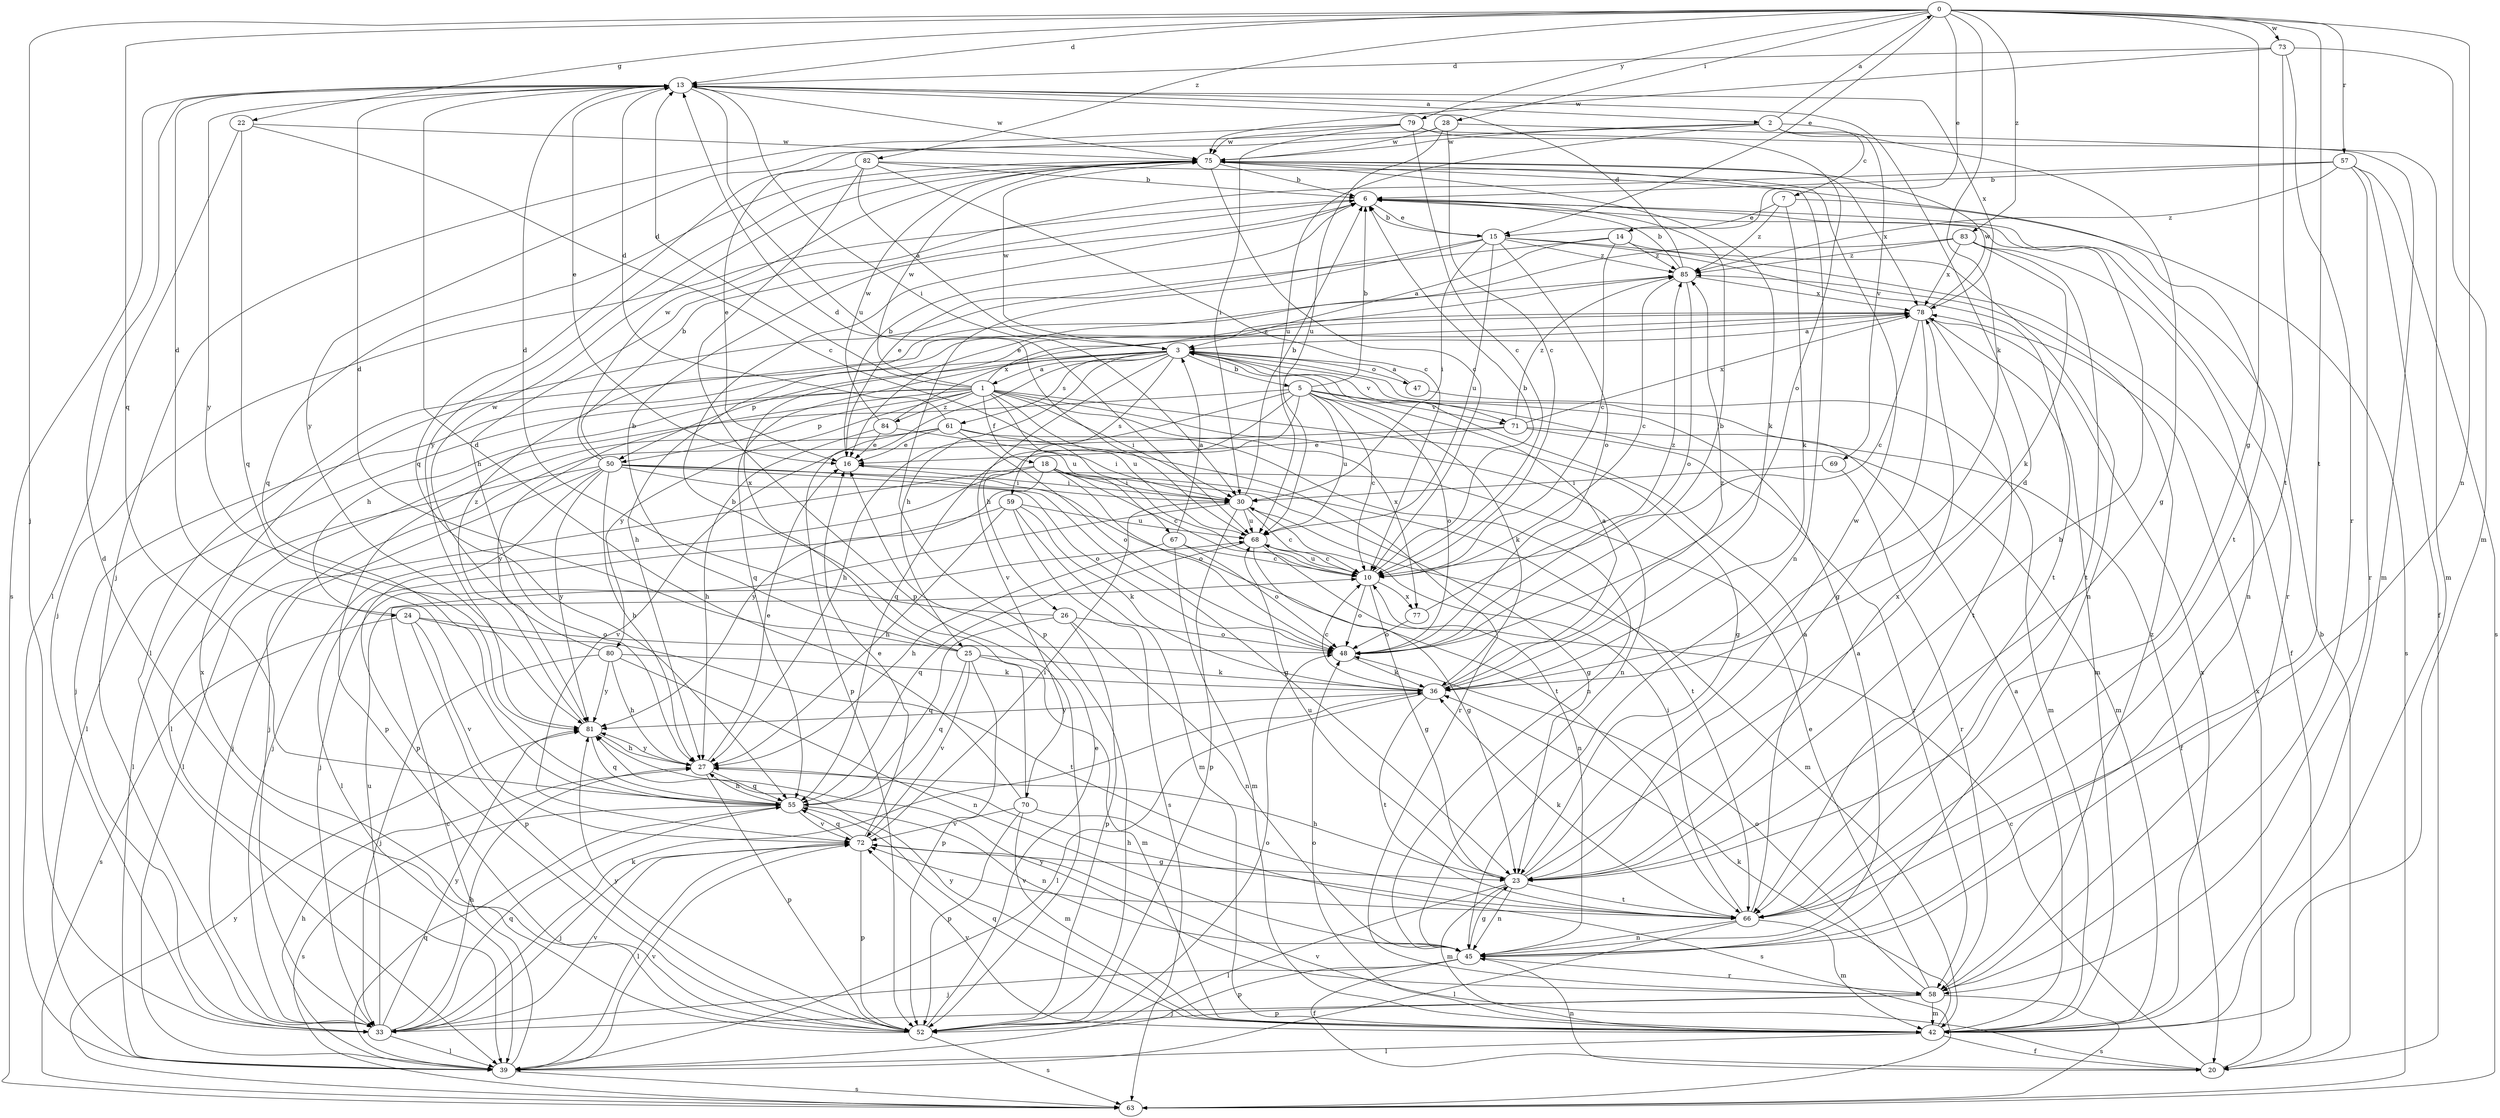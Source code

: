 strict digraph  {
0;
1;
2;
3;
5;
6;
7;
10;
13;
14;
15;
16;
18;
20;
22;
23;
24;
25;
26;
27;
28;
30;
33;
36;
39;
42;
45;
47;
48;
50;
52;
55;
57;
58;
59;
61;
63;
66;
67;
68;
69;
70;
71;
72;
73;
75;
77;
78;
79;
80;
81;
82;
83;
84;
85;
0 -> 13  [label=d];
0 -> 14  [label=e];
0 -> 15  [label=e];
0 -> 22  [label=g];
0 -> 23  [label=g];
0 -> 28  [label=i];
0 -> 33  [label=j];
0 -> 36  [label=k];
0 -> 45  [label=n];
0 -> 55  [label=q];
0 -> 57  [label=r];
0 -> 66  [label=t];
0 -> 73  [label=w];
0 -> 79  [label=y];
0 -> 82  [label=z];
0 -> 83  [label=z];
1 -> 13  [label=d];
1 -> 18  [label=f];
1 -> 23  [label=g];
1 -> 24  [label=h];
1 -> 30  [label=i];
1 -> 39  [label=l];
1 -> 45  [label=n];
1 -> 50  [label=p];
1 -> 67  [label=u];
1 -> 68  [label=u];
1 -> 75  [label=w];
1 -> 77  [label=x];
1 -> 80  [label=y];
1 -> 81  [label=y];
1 -> 84  [label=z];
1 -> 85  [label=z];
2 -> 0  [label=a];
2 -> 7  [label=c];
2 -> 23  [label=g];
2 -> 55  [label=q];
2 -> 68  [label=u];
2 -> 69  [label=v];
2 -> 75  [label=w];
3 -> 1  [label=a];
3 -> 5  [label=b];
3 -> 25  [label=h];
3 -> 33  [label=j];
3 -> 47  [label=o];
3 -> 50  [label=p];
3 -> 52  [label=p];
3 -> 55  [label=q];
3 -> 59  [label=s];
3 -> 61  [label=s];
3 -> 70  [label=v];
3 -> 71  [label=v];
3 -> 75  [label=w];
5 -> 6  [label=b];
5 -> 10  [label=c];
5 -> 26  [label=h];
5 -> 27  [label=h];
5 -> 36  [label=k];
5 -> 39  [label=l];
5 -> 42  [label=m];
5 -> 48  [label=o];
5 -> 55  [label=q];
5 -> 68  [label=u];
5 -> 71  [label=v];
6 -> 15  [label=e];
6 -> 33  [label=j];
6 -> 58  [label=r];
7 -> 15  [label=e];
7 -> 36  [label=k];
7 -> 63  [label=s];
7 -> 85  [label=z];
10 -> 6  [label=b];
10 -> 23  [label=g];
10 -> 48  [label=o];
10 -> 68  [label=u];
10 -> 77  [label=x];
13 -> 2  [label=a];
13 -> 16  [label=e];
13 -> 30  [label=i];
13 -> 63  [label=s];
13 -> 68  [label=u];
13 -> 75  [label=w];
13 -> 78  [label=x];
13 -> 81  [label=y];
14 -> 3  [label=a];
14 -> 10  [label=c];
14 -> 39  [label=l];
14 -> 45  [label=n];
14 -> 85  [label=z];
15 -> 6  [label=b];
15 -> 16  [label=e];
15 -> 20  [label=f];
15 -> 30  [label=i];
15 -> 48  [label=o];
15 -> 52  [label=p];
15 -> 66  [label=t];
15 -> 68  [label=u];
15 -> 85  [label=z];
16 -> 6  [label=b];
16 -> 30  [label=i];
18 -> 10  [label=c];
18 -> 23  [label=g];
18 -> 30  [label=i];
18 -> 33  [label=j];
18 -> 39  [label=l];
18 -> 48  [label=o];
18 -> 66  [label=t];
18 -> 81  [label=y];
20 -> 6  [label=b];
20 -> 10  [label=c];
20 -> 45  [label=n];
20 -> 72  [label=v];
20 -> 78  [label=x];
22 -> 10  [label=c];
22 -> 39  [label=l];
22 -> 55  [label=q];
22 -> 75  [label=w];
23 -> 6  [label=b];
23 -> 13  [label=d];
23 -> 27  [label=h];
23 -> 39  [label=l];
23 -> 42  [label=m];
23 -> 45  [label=n];
23 -> 66  [label=t];
23 -> 68  [label=u];
23 -> 75  [label=w];
23 -> 78  [label=x];
24 -> 13  [label=d];
24 -> 48  [label=o];
24 -> 52  [label=p];
24 -> 63  [label=s];
24 -> 66  [label=t];
24 -> 72  [label=v];
25 -> 6  [label=b];
25 -> 13  [label=d];
25 -> 36  [label=k];
25 -> 42  [label=m];
25 -> 52  [label=p];
25 -> 55  [label=q];
25 -> 72  [label=v];
25 -> 78  [label=x];
26 -> 13  [label=d];
26 -> 45  [label=n];
26 -> 48  [label=o];
26 -> 52  [label=p];
26 -> 55  [label=q];
27 -> 16  [label=e];
27 -> 52  [label=p];
27 -> 55  [label=q];
27 -> 81  [label=y];
28 -> 10  [label=c];
28 -> 42  [label=m];
28 -> 68  [label=u];
28 -> 75  [label=w];
28 -> 81  [label=y];
30 -> 6  [label=b];
30 -> 10  [label=c];
30 -> 33  [label=j];
30 -> 42  [label=m];
30 -> 52  [label=p];
30 -> 68  [label=u];
33 -> 27  [label=h];
33 -> 36  [label=k];
33 -> 39  [label=l];
33 -> 55  [label=q];
33 -> 68  [label=u];
33 -> 72  [label=v];
33 -> 81  [label=y];
36 -> 3  [label=a];
36 -> 10  [label=c];
36 -> 39  [label=l];
36 -> 66  [label=t];
36 -> 81  [label=y];
36 -> 85  [label=z];
39 -> 10  [label=c];
39 -> 27  [label=h];
39 -> 55  [label=q];
39 -> 63  [label=s];
39 -> 72  [label=v];
42 -> 3  [label=a];
42 -> 20  [label=f];
42 -> 36  [label=k];
42 -> 39  [label=l];
42 -> 48  [label=o];
42 -> 55  [label=q];
42 -> 72  [label=v];
42 -> 78  [label=x];
42 -> 81  [label=y];
45 -> 3  [label=a];
45 -> 20  [label=f];
45 -> 23  [label=g];
45 -> 33  [label=j];
45 -> 52  [label=p];
45 -> 58  [label=r];
47 -> 3  [label=a];
47 -> 42  [label=m];
48 -> 6  [label=b];
48 -> 36  [label=k];
50 -> 6  [label=b];
50 -> 23  [label=g];
50 -> 27  [label=h];
50 -> 30  [label=i];
50 -> 33  [label=j];
50 -> 39  [label=l];
50 -> 48  [label=o];
50 -> 52  [label=p];
50 -> 66  [label=t];
50 -> 75  [label=w];
50 -> 81  [label=y];
52 -> 13  [label=d];
52 -> 16  [label=e];
52 -> 48  [label=o];
52 -> 63  [label=s];
52 -> 78  [label=x];
52 -> 81  [label=y];
55 -> 27  [label=h];
55 -> 45  [label=n];
55 -> 63  [label=s];
55 -> 72  [label=v];
57 -> 6  [label=b];
57 -> 20  [label=f];
57 -> 27  [label=h];
57 -> 58  [label=r];
57 -> 63  [label=s];
57 -> 85  [label=z];
58 -> 16  [label=e];
58 -> 33  [label=j];
58 -> 42  [label=m];
58 -> 48  [label=o];
58 -> 52  [label=p];
58 -> 63  [label=s];
58 -> 81  [label=y];
58 -> 85  [label=z];
59 -> 27  [label=h];
59 -> 36  [label=k];
59 -> 39  [label=l];
59 -> 42  [label=m];
59 -> 63  [label=s];
59 -> 68  [label=u];
61 -> 13  [label=d];
61 -> 16  [label=e];
61 -> 45  [label=n];
61 -> 48  [label=o];
61 -> 52  [label=p];
61 -> 58  [label=r];
61 -> 72  [label=v];
63 -> 81  [label=y];
66 -> 3  [label=a];
66 -> 27  [label=h];
66 -> 30  [label=i];
66 -> 36  [label=k];
66 -> 39  [label=l];
66 -> 42  [label=m];
66 -> 45  [label=n];
66 -> 72  [label=v];
67 -> 3  [label=a];
67 -> 10  [label=c];
67 -> 27  [label=h];
67 -> 42  [label=m];
67 -> 48  [label=o];
68 -> 10  [label=c];
68 -> 13  [label=d];
68 -> 23  [label=g];
68 -> 45  [label=n];
68 -> 55  [label=q];
69 -> 30  [label=i];
69 -> 58  [label=r];
70 -> 6  [label=b];
70 -> 13  [label=d];
70 -> 42  [label=m];
70 -> 52  [label=p];
70 -> 63  [label=s];
70 -> 72  [label=v];
71 -> 16  [label=e];
71 -> 20  [label=f];
71 -> 33  [label=j];
71 -> 58  [label=r];
71 -> 78  [label=x];
71 -> 85  [label=z];
72 -> 16  [label=e];
72 -> 23  [label=g];
72 -> 30  [label=i];
72 -> 33  [label=j];
72 -> 39  [label=l];
72 -> 52  [label=p];
72 -> 55  [label=q];
73 -> 13  [label=d];
73 -> 42  [label=m];
73 -> 58  [label=r];
73 -> 66  [label=t];
73 -> 75  [label=w];
75 -> 6  [label=b];
75 -> 10  [label=c];
75 -> 36  [label=k];
75 -> 45  [label=n];
75 -> 55  [label=q];
75 -> 78  [label=x];
75 -> 81  [label=y];
77 -> 48  [label=o];
77 -> 85  [label=z];
78 -> 3  [label=a];
78 -> 10  [label=c];
78 -> 23  [label=g];
78 -> 27  [label=h];
78 -> 42  [label=m];
78 -> 66  [label=t];
78 -> 75  [label=w];
79 -> 10  [label=c];
79 -> 30  [label=i];
79 -> 33  [label=j];
79 -> 42  [label=m];
79 -> 48  [label=o];
79 -> 75  [label=w];
80 -> 27  [label=h];
80 -> 33  [label=j];
80 -> 36  [label=k];
80 -> 45  [label=n];
80 -> 75  [label=w];
80 -> 81  [label=y];
81 -> 27  [label=h];
81 -> 55  [label=q];
81 -> 85  [label=z];
82 -> 3  [label=a];
82 -> 6  [label=b];
82 -> 10  [label=c];
82 -> 16  [label=e];
82 -> 52  [label=p];
82 -> 66  [label=t];
83 -> 16  [label=e];
83 -> 36  [label=k];
83 -> 45  [label=n];
83 -> 66  [label=t];
83 -> 78  [label=x];
83 -> 85  [label=z];
84 -> 16  [label=e];
84 -> 27  [label=h];
84 -> 30  [label=i];
84 -> 75  [label=w];
84 -> 78  [label=x];
85 -> 6  [label=b];
85 -> 10  [label=c];
85 -> 13  [label=d];
85 -> 48  [label=o];
85 -> 78  [label=x];
}
